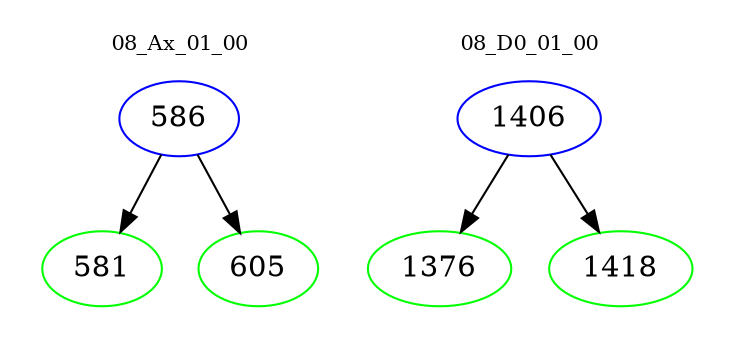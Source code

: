 digraph{
subgraph cluster_0 {
color = white
label = "08_Ax_01_00";
fontsize=10;
T0_586 [label="586", color="blue"]
T0_586 -> T0_581 [color="black"]
T0_581 [label="581", color="green"]
T0_586 -> T0_605 [color="black"]
T0_605 [label="605", color="green"]
}
subgraph cluster_1 {
color = white
label = "08_D0_01_00";
fontsize=10;
T1_1406 [label="1406", color="blue"]
T1_1406 -> T1_1376 [color="black"]
T1_1376 [label="1376", color="green"]
T1_1406 -> T1_1418 [color="black"]
T1_1418 [label="1418", color="green"]
}
}
